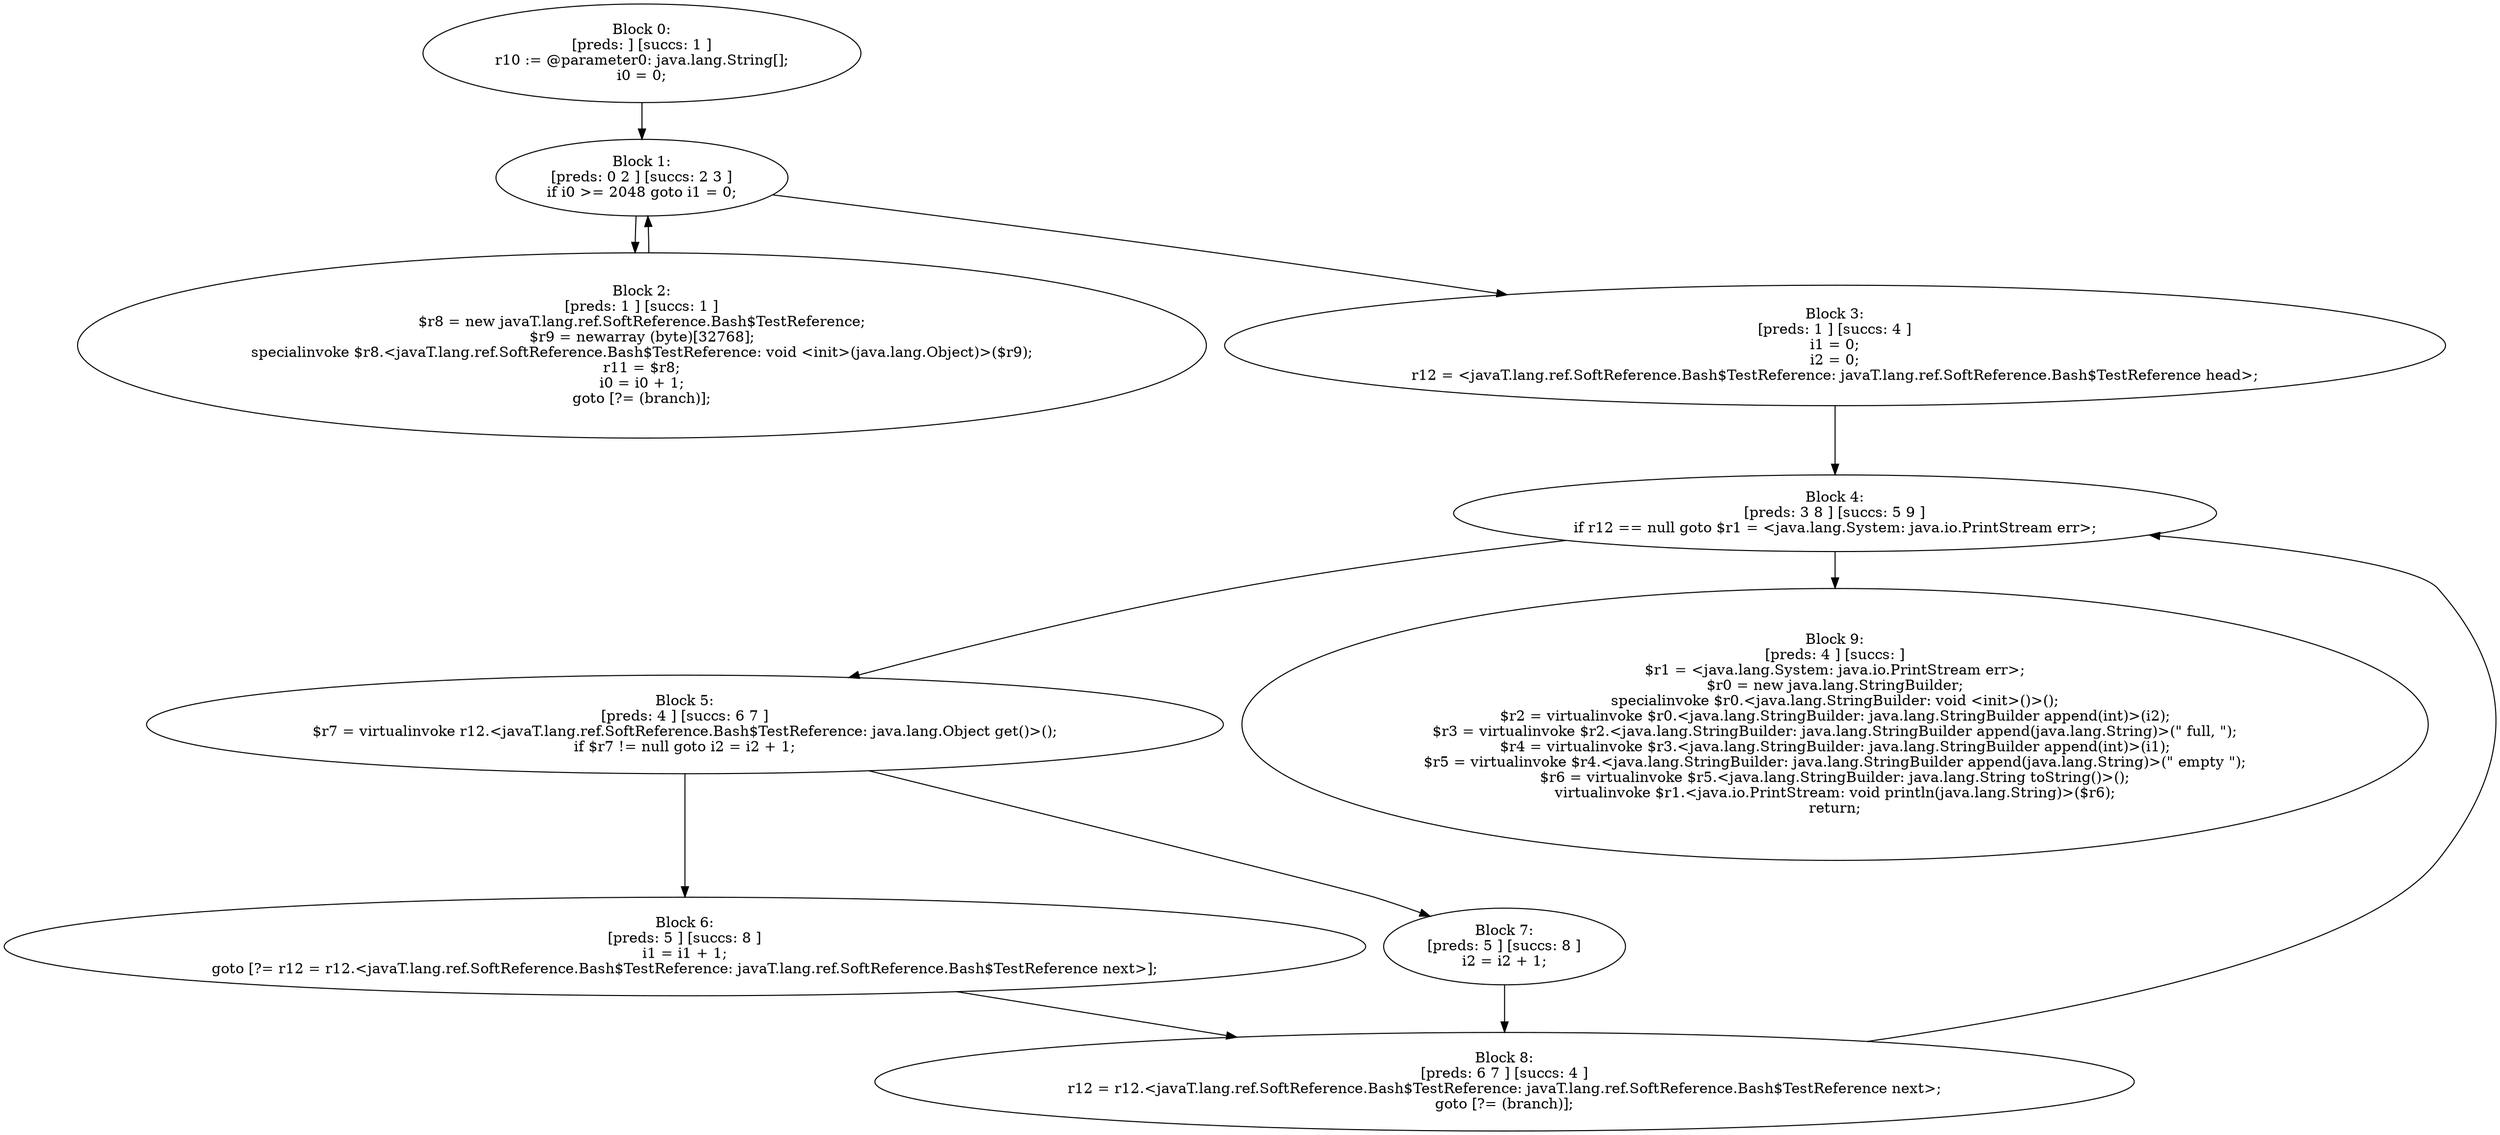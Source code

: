 digraph "unitGraph" {
    "Block 0:
[preds: ] [succs: 1 ]
r10 := @parameter0: java.lang.String[];
i0 = 0;
"
    "Block 1:
[preds: 0 2 ] [succs: 2 3 ]
if i0 >= 2048 goto i1 = 0;
"
    "Block 2:
[preds: 1 ] [succs: 1 ]
$r8 = new javaT.lang.ref.SoftReference.Bash$TestReference;
$r9 = newarray (byte)[32768];
specialinvoke $r8.<javaT.lang.ref.SoftReference.Bash$TestReference: void <init>(java.lang.Object)>($r9);
r11 = $r8;
i0 = i0 + 1;
goto [?= (branch)];
"
    "Block 3:
[preds: 1 ] [succs: 4 ]
i1 = 0;
i2 = 0;
r12 = <javaT.lang.ref.SoftReference.Bash$TestReference: javaT.lang.ref.SoftReference.Bash$TestReference head>;
"
    "Block 4:
[preds: 3 8 ] [succs: 5 9 ]
if r12 == null goto $r1 = <java.lang.System: java.io.PrintStream err>;
"
    "Block 5:
[preds: 4 ] [succs: 6 7 ]
$r7 = virtualinvoke r12.<javaT.lang.ref.SoftReference.Bash$TestReference: java.lang.Object get()>();
if $r7 != null goto i2 = i2 + 1;
"
    "Block 6:
[preds: 5 ] [succs: 8 ]
i1 = i1 + 1;
goto [?= r12 = r12.<javaT.lang.ref.SoftReference.Bash$TestReference: javaT.lang.ref.SoftReference.Bash$TestReference next>];
"
    "Block 7:
[preds: 5 ] [succs: 8 ]
i2 = i2 + 1;
"
    "Block 8:
[preds: 6 7 ] [succs: 4 ]
r12 = r12.<javaT.lang.ref.SoftReference.Bash$TestReference: javaT.lang.ref.SoftReference.Bash$TestReference next>;
goto [?= (branch)];
"
    "Block 9:
[preds: 4 ] [succs: ]
$r1 = <java.lang.System: java.io.PrintStream err>;
$r0 = new java.lang.StringBuilder;
specialinvoke $r0.<java.lang.StringBuilder: void <init>()>();
$r2 = virtualinvoke $r0.<java.lang.StringBuilder: java.lang.StringBuilder append(int)>(i2);
$r3 = virtualinvoke $r2.<java.lang.StringBuilder: java.lang.StringBuilder append(java.lang.String)>(\" full, \");
$r4 = virtualinvoke $r3.<java.lang.StringBuilder: java.lang.StringBuilder append(int)>(i1);
$r5 = virtualinvoke $r4.<java.lang.StringBuilder: java.lang.StringBuilder append(java.lang.String)>(\" empty \");
$r6 = virtualinvoke $r5.<java.lang.StringBuilder: java.lang.String toString()>();
virtualinvoke $r1.<java.io.PrintStream: void println(java.lang.String)>($r6);
return;
"
    "Block 0:
[preds: ] [succs: 1 ]
r10 := @parameter0: java.lang.String[];
i0 = 0;
"->"Block 1:
[preds: 0 2 ] [succs: 2 3 ]
if i0 >= 2048 goto i1 = 0;
";
    "Block 1:
[preds: 0 2 ] [succs: 2 3 ]
if i0 >= 2048 goto i1 = 0;
"->"Block 2:
[preds: 1 ] [succs: 1 ]
$r8 = new javaT.lang.ref.SoftReference.Bash$TestReference;
$r9 = newarray (byte)[32768];
specialinvoke $r8.<javaT.lang.ref.SoftReference.Bash$TestReference: void <init>(java.lang.Object)>($r9);
r11 = $r8;
i0 = i0 + 1;
goto [?= (branch)];
";
    "Block 1:
[preds: 0 2 ] [succs: 2 3 ]
if i0 >= 2048 goto i1 = 0;
"->"Block 3:
[preds: 1 ] [succs: 4 ]
i1 = 0;
i2 = 0;
r12 = <javaT.lang.ref.SoftReference.Bash$TestReference: javaT.lang.ref.SoftReference.Bash$TestReference head>;
";
    "Block 2:
[preds: 1 ] [succs: 1 ]
$r8 = new javaT.lang.ref.SoftReference.Bash$TestReference;
$r9 = newarray (byte)[32768];
specialinvoke $r8.<javaT.lang.ref.SoftReference.Bash$TestReference: void <init>(java.lang.Object)>($r9);
r11 = $r8;
i0 = i0 + 1;
goto [?= (branch)];
"->"Block 1:
[preds: 0 2 ] [succs: 2 3 ]
if i0 >= 2048 goto i1 = 0;
";
    "Block 3:
[preds: 1 ] [succs: 4 ]
i1 = 0;
i2 = 0;
r12 = <javaT.lang.ref.SoftReference.Bash$TestReference: javaT.lang.ref.SoftReference.Bash$TestReference head>;
"->"Block 4:
[preds: 3 8 ] [succs: 5 9 ]
if r12 == null goto $r1 = <java.lang.System: java.io.PrintStream err>;
";
    "Block 4:
[preds: 3 8 ] [succs: 5 9 ]
if r12 == null goto $r1 = <java.lang.System: java.io.PrintStream err>;
"->"Block 5:
[preds: 4 ] [succs: 6 7 ]
$r7 = virtualinvoke r12.<javaT.lang.ref.SoftReference.Bash$TestReference: java.lang.Object get()>();
if $r7 != null goto i2 = i2 + 1;
";
    "Block 4:
[preds: 3 8 ] [succs: 5 9 ]
if r12 == null goto $r1 = <java.lang.System: java.io.PrintStream err>;
"->"Block 9:
[preds: 4 ] [succs: ]
$r1 = <java.lang.System: java.io.PrintStream err>;
$r0 = new java.lang.StringBuilder;
specialinvoke $r0.<java.lang.StringBuilder: void <init>()>();
$r2 = virtualinvoke $r0.<java.lang.StringBuilder: java.lang.StringBuilder append(int)>(i2);
$r3 = virtualinvoke $r2.<java.lang.StringBuilder: java.lang.StringBuilder append(java.lang.String)>(\" full, \");
$r4 = virtualinvoke $r3.<java.lang.StringBuilder: java.lang.StringBuilder append(int)>(i1);
$r5 = virtualinvoke $r4.<java.lang.StringBuilder: java.lang.StringBuilder append(java.lang.String)>(\" empty \");
$r6 = virtualinvoke $r5.<java.lang.StringBuilder: java.lang.String toString()>();
virtualinvoke $r1.<java.io.PrintStream: void println(java.lang.String)>($r6);
return;
";
    "Block 5:
[preds: 4 ] [succs: 6 7 ]
$r7 = virtualinvoke r12.<javaT.lang.ref.SoftReference.Bash$TestReference: java.lang.Object get()>();
if $r7 != null goto i2 = i2 + 1;
"->"Block 6:
[preds: 5 ] [succs: 8 ]
i1 = i1 + 1;
goto [?= r12 = r12.<javaT.lang.ref.SoftReference.Bash$TestReference: javaT.lang.ref.SoftReference.Bash$TestReference next>];
";
    "Block 5:
[preds: 4 ] [succs: 6 7 ]
$r7 = virtualinvoke r12.<javaT.lang.ref.SoftReference.Bash$TestReference: java.lang.Object get()>();
if $r7 != null goto i2 = i2 + 1;
"->"Block 7:
[preds: 5 ] [succs: 8 ]
i2 = i2 + 1;
";
    "Block 6:
[preds: 5 ] [succs: 8 ]
i1 = i1 + 1;
goto [?= r12 = r12.<javaT.lang.ref.SoftReference.Bash$TestReference: javaT.lang.ref.SoftReference.Bash$TestReference next>];
"->"Block 8:
[preds: 6 7 ] [succs: 4 ]
r12 = r12.<javaT.lang.ref.SoftReference.Bash$TestReference: javaT.lang.ref.SoftReference.Bash$TestReference next>;
goto [?= (branch)];
";
    "Block 7:
[preds: 5 ] [succs: 8 ]
i2 = i2 + 1;
"->"Block 8:
[preds: 6 7 ] [succs: 4 ]
r12 = r12.<javaT.lang.ref.SoftReference.Bash$TestReference: javaT.lang.ref.SoftReference.Bash$TestReference next>;
goto [?= (branch)];
";
    "Block 8:
[preds: 6 7 ] [succs: 4 ]
r12 = r12.<javaT.lang.ref.SoftReference.Bash$TestReference: javaT.lang.ref.SoftReference.Bash$TestReference next>;
goto [?= (branch)];
"->"Block 4:
[preds: 3 8 ] [succs: 5 9 ]
if r12 == null goto $r1 = <java.lang.System: java.io.PrintStream err>;
";
}
